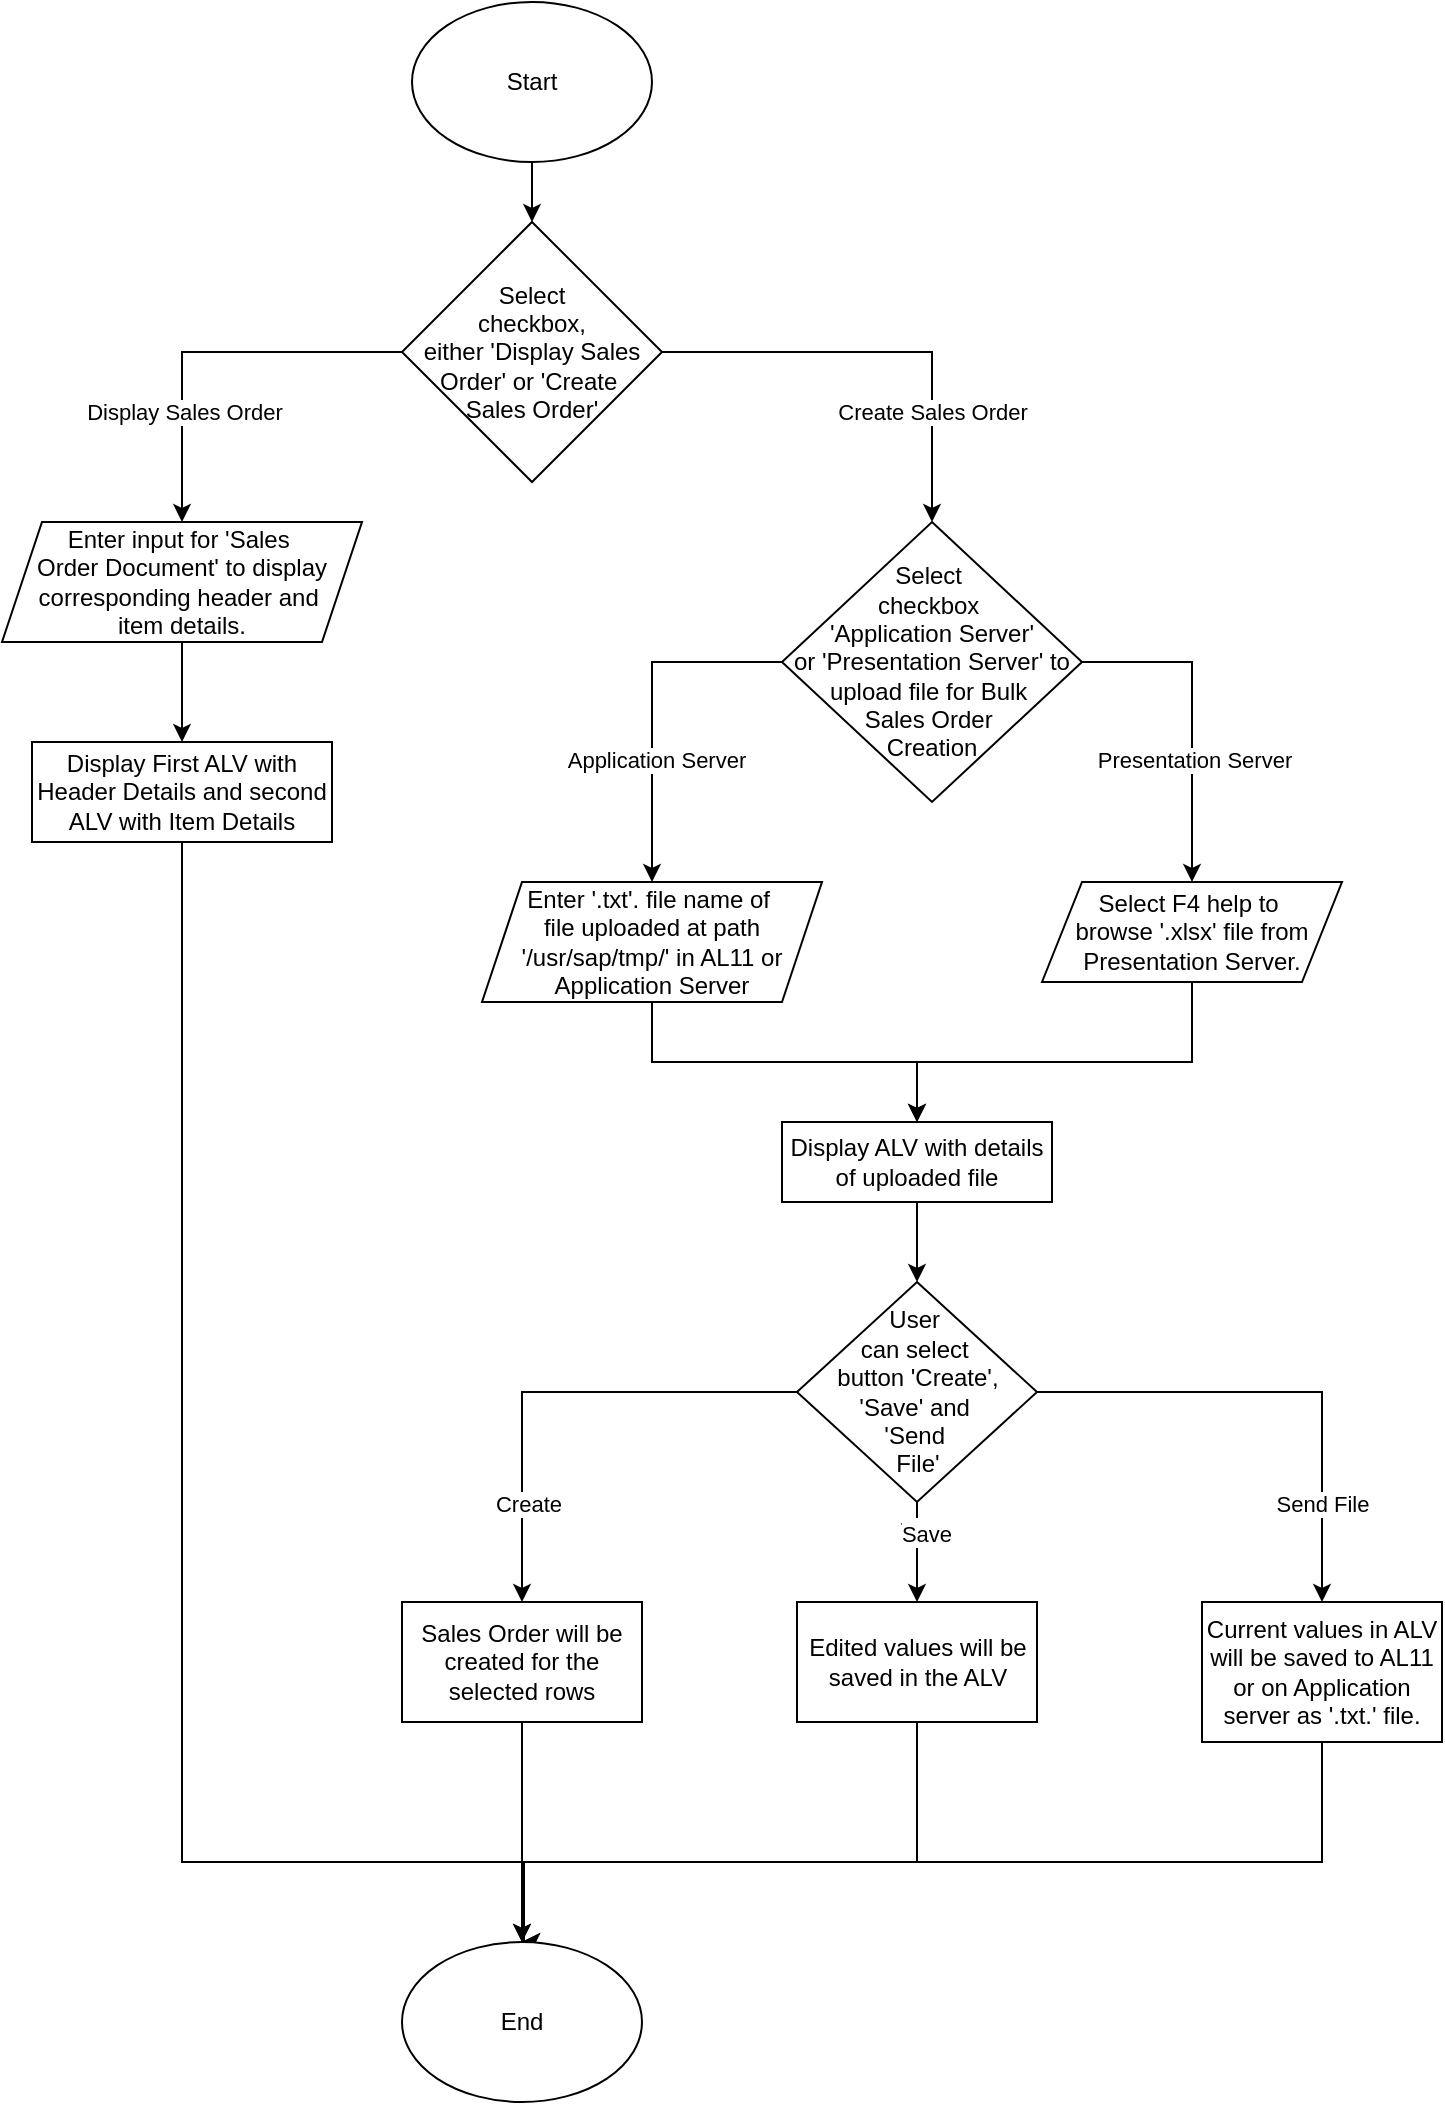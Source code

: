 <mxfile version="24.2.2" type="github">
  <diagram name="Page-1" id="uBfl38D4r06i1AbhlAde">
    <mxGraphModel dx="1055" dy="599" grid="1" gridSize="10" guides="1" tooltips="1" connect="1" arrows="1" fold="1" page="1" pageScale="1" pageWidth="850" pageHeight="1100" math="0" shadow="0">
      <root>
        <mxCell id="0" />
        <mxCell id="1" parent="0" />
        <mxCell id="JuNS-x6AFthRtQ987-oU-3" style="edgeStyle=orthogonalEdgeStyle;rounded=0;orthogonalLoop=1;jettySize=auto;html=1;exitX=0.5;exitY=1;exitDx=0;exitDy=0;entryX=0.5;entryY=0;entryDx=0;entryDy=0;" edge="1" parent="1" source="JuNS-x6AFthRtQ987-oU-1" target="JuNS-x6AFthRtQ987-oU-2">
          <mxGeometry relative="1" as="geometry" />
        </mxCell>
        <mxCell id="JuNS-x6AFthRtQ987-oU-1" value="Start" style="ellipse;whiteSpace=wrap;html=1;" vertex="1" parent="1">
          <mxGeometry x="225" y="10" width="120" height="80" as="geometry" />
        </mxCell>
        <mxCell id="JuNS-x6AFthRtQ987-oU-6" style="edgeStyle=orthogonalEdgeStyle;rounded=0;orthogonalLoop=1;jettySize=auto;html=1;exitX=0;exitY=0.5;exitDx=0;exitDy=0;entryX=0.5;entryY=0;entryDx=0;entryDy=0;" edge="1" parent="1" source="JuNS-x6AFthRtQ987-oU-2" target="JuNS-x6AFthRtQ987-oU-4">
          <mxGeometry relative="1" as="geometry" />
        </mxCell>
        <mxCell id="JuNS-x6AFthRtQ987-oU-16" value="Display Sales Order" style="edgeLabel;html=1;align=center;verticalAlign=middle;resizable=0;points=[];" vertex="1" connectable="0" parent="JuNS-x6AFthRtQ987-oU-6">
          <mxGeometry x="0.43" y="1" relative="1" as="geometry">
            <mxPoint as="offset" />
          </mxGeometry>
        </mxCell>
        <mxCell id="JuNS-x6AFthRtQ987-oU-19" style="edgeStyle=orthogonalEdgeStyle;rounded=0;orthogonalLoop=1;jettySize=auto;html=1;exitX=1;exitY=0.5;exitDx=0;exitDy=0;entryX=0.5;entryY=0;entryDx=0;entryDy=0;" edge="1" parent="1" source="JuNS-x6AFthRtQ987-oU-2" target="JuNS-x6AFthRtQ987-oU-8">
          <mxGeometry relative="1" as="geometry" />
        </mxCell>
        <mxCell id="JuNS-x6AFthRtQ987-oU-20" value="Create Sales Order" style="edgeLabel;html=1;align=center;verticalAlign=middle;resizable=0;points=[];" vertex="1" connectable="0" parent="JuNS-x6AFthRtQ987-oU-19">
          <mxGeometry x="0.494" relative="1" as="geometry">
            <mxPoint as="offset" />
          </mxGeometry>
        </mxCell>
        <mxCell id="JuNS-x6AFthRtQ987-oU-2" value="Select&lt;div&gt;checkbox,&lt;/div&gt;&lt;div&gt;either &#39;Display Sales Order&#39;&amp;nbsp;&lt;span style=&quot;background-color: initial;&quot;&gt;or &#39;Create&amp;nbsp;&lt;/span&gt;&lt;/div&gt;&lt;div&gt;&lt;span style=&quot;background-color: initial;&quot;&gt;Sales Order&#39;&lt;/span&gt;&lt;/div&gt;" style="rhombus;whiteSpace=wrap;html=1;" vertex="1" parent="1">
          <mxGeometry x="220" y="120" width="130" height="130" as="geometry" />
        </mxCell>
        <mxCell id="JuNS-x6AFthRtQ987-oU-22" style="edgeStyle=orthogonalEdgeStyle;rounded=0;orthogonalLoop=1;jettySize=auto;html=1;exitX=0.5;exitY=1;exitDx=0;exitDy=0;entryX=0.5;entryY=0;entryDx=0;entryDy=0;" edge="1" parent="1" source="JuNS-x6AFthRtQ987-oU-4" target="JuNS-x6AFthRtQ987-oU-21">
          <mxGeometry relative="1" as="geometry" />
        </mxCell>
        <mxCell id="JuNS-x6AFthRtQ987-oU-4" value="Enter input for &#39;Sales&amp;nbsp;&lt;div&gt;Order Document&#39; to display corresponding header and&amp;nbsp;&lt;div&gt;item details.&lt;/div&gt;&lt;/div&gt;" style="shape=parallelogram;perimeter=parallelogramPerimeter;whiteSpace=wrap;html=1;fixedSize=1;" vertex="1" parent="1">
          <mxGeometry x="20" y="270" width="180" height="60" as="geometry" />
        </mxCell>
        <mxCell id="JuNS-x6AFthRtQ987-oU-11" style="edgeStyle=orthogonalEdgeStyle;rounded=0;orthogonalLoop=1;jettySize=auto;html=1;exitX=0;exitY=0.5;exitDx=0;exitDy=0;entryX=0.5;entryY=0;entryDx=0;entryDy=0;" edge="1" parent="1" source="JuNS-x6AFthRtQ987-oU-8" target="JuNS-x6AFthRtQ987-oU-9">
          <mxGeometry relative="1" as="geometry" />
        </mxCell>
        <mxCell id="JuNS-x6AFthRtQ987-oU-15" value="Application Server" style="edgeLabel;html=1;align=center;verticalAlign=middle;resizable=0;points=[];" vertex="1" connectable="0" parent="JuNS-x6AFthRtQ987-oU-11">
          <mxGeometry x="0.296" y="2" relative="1" as="geometry">
            <mxPoint as="offset" />
          </mxGeometry>
        </mxCell>
        <mxCell id="JuNS-x6AFthRtQ987-oU-13" style="edgeStyle=orthogonalEdgeStyle;rounded=0;orthogonalLoop=1;jettySize=auto;html=1;entryX=0.5;entryY=0;entryDx=0;entryDy=0;exitX=1;exitY=0.5;exitDx=0;exitDy=0;" edge="1" parent="1" source="JuNS-x6AFthRtQ987-oU-8" target="JuNS-x6AFthRtQ987-oU-10">
          <mxGeometry relative="1" as="geometry" />
        </mxCell>
        <mxCell id="JuNS-x6AFthRtQ987-oU-18" value="Presentation Server" style="edgeLabel;html=1;align=center;verticalAlign=middle;resizable=0;points=[];" vertex="1" connectable="0" parent="JuNS-x6AFthRtQ987-oU-13">
          <mxGeometry x="0.253" y="1" relative="1" as="geometry">
            <mxPoint as="offset" />
          </mxGeometry>
        </mxCell>
        <mxCell id="JuNS-x6AFthRtQ987-oU-8" value="Select&amp;nbsp;&lt;div&gt;checkbox&amp;nbsp;&lt;div&gt;&#39;Application Server&#39; or&lt;span style=&quot;background-color: initial;&quot;&gt;&amp;nbsp;&#39;Presentation Server&#39; to upload&amp;nbsp;&lt;/span&gt;&lt;span style=&quot;background-color: initial;&quot;&gt;file for Bulk&amp;nbsp;&lt;/span&gt;&lt;/div&gt;&lt;div&gt;&lt;span style=&quot;background-color: initial;&quot;&gt;Sales&amp;nbsp;&lt;/span&gt;&lt;span style=&quot;background-color: initial;&quot;&gt;Order&amp;nbsp;&lt;/span&gt;&lt;/div&gt;&lt;div&gt;&lt;span style=&quot;background-color: initial;&quot;&gt;Creation&lt;/span&gt;&lt;/div&gt;&lt;/div&gt;" style="rhombus;whiteSpace=wrap;html=1;" vertex="1" parent="1">
          <mxGeometry x="410" y="270" width="150" height="140" as="geometry" />
        </mxCell>
        <mxCell id="JuNS-x6AFthRtQ987-oU-24" style="edgeStyle=orthogonalEdgeStyle;rounded=0;orthogonalLoop=1;jettySize=auto;html=1;entryX=0.5;entryY=0;entryDx=0;entryDy=0;" edge="1" parent="1" source="JuNS-x6AFthRtQ987-oU-9" target="JuNS-x6AFthRtQ987-oU-23">
          <mxGeometry relative="1" as="geometry" />
        </mxCell>
        <mxCell id="JuNS-x6AFthRtQ987-oU-9" value="Enter &#39;.txt&#39;. file name of&amp;nbsp;&lt;div&gt;file uploaded at path &#39;/usr/sap/tmp/&#39; in AL11 or Application Server&lt;/div&gt;" style="shape=parallelogram;perimeter=parallelogramPerimeter;whiteSpace=wrap;html=1;fixedSize=1;" vertex="1" parent="1">
          <mxGeometry x="260" y="450" width="170" height="60" as="geometry" />
        </mxCell>
        <mxCell id="JuNS-x6AFthRtQ987-oU-25" style="edgeStyle=orthogonalEdgeStyle;rounded=0;orthogonalLoop=1;jettySize=auto;html=1;entryX=0.5;entryY=0;entryDx=0;entryDy=0;" edge="1" parent="1" source="JuNS-x6AFthRtQ987-oU-10" target="JuNS-x6AFthRtQ987-oU-23">
          <mxGeometry relative="1" as="geometry">
            <Array as="points">
              <mxPoint x="615" y="540" />
              <mxPoint x="478" y="540" />
            </Array>
          </mxGeometry>
        </mxCell>
        <mxCell id="JuNS-x6AFthRtQ987-oU-10" value="Select F4 help to&amp;nbsp;&lt;div&gt;browse &#39;.xlsx&#39; file from Presentation Server.&lt;/div&gt;" style="shape=parallelogram;perimeter=parallelogramPerimeter;whiteSpace=wrap;html=1;fixedSize=1;" vertex="1" parent="1">
          <mxGeometry x="540" y="450" width="150" height="50" as="geometry" />
        </mxCell>
        <mxCell id="JuNS-x6AFthRtQ987-oU-39" style="edgeStyle=orthogonalEdgeStyle;rounded=0;orthogonalLoop=1;jettySize=auto;html=1;entryX=0.5;entryY=0;entryDx=0;entryDy=0;" edge="1" parent="1" source="JuNS-x6AFthRtQ987-oU-21" target="JuNS-x6AFthRtQ987-oU-38">
          <mxGeometry relative="1" as="geometry">
            <Array as="points">
              <mxPoint x="110" y="940" />
            </Array>
          </mxGeometry>
        </mxCell>
        <mxCell id="JuNS-x6AFthRtQ987-oU-21" value="Display First ALV with Header Details and second ALV with Item Details" style="rounded=0;whiteSpace=wrap;html=1;" vertex="1" parent="1">
          <mxGeometry x="35" y="380" width="150" height="50" as="geometry" />
        </mxCell>
        <mxCell id="JuNS-x6AFthRtQ987-oU-27" style="edgeStyle=orthogonalEdgeStyle;rounded=0;orthogonalLoop=1;jettySize=auto;html=1;exitX=0.5;exitY=1;exitDx=0;exitDy=0;entryX=0.5;entryY=0;entryDx=0;entryDy=0;" edge="1" parent="1" source="JuNS-x6AFthRtQ987-oU-23" target="JuNS-x6AFthRtQ987-oU-26">
          <mxGeometry relative="1" as="geometry" />
        </mxCell>
        <mxCell id="JuNS-x6AFthRtQ987-oU-23" value="Display ALV with details of uploaded file" style="rounded=0;whiteSpace=wrap;html=1;" vertex="1" parent="1">
          <mxGeometry x="410" y="570" width="135" height="40" as="geometry" />
        </mxCell>
        <mxCell id="JuNS-x6AFthRtQ987-oU-31" style="edgeStyle=orthogonalEdgeStyle;rounded=0;orthogonalLoop=1;jettySize=auto;html=1;exitX=0.5;exitY=1;exitDx=0;exitDy=0;entryX=0.5;entryY=0;entryDx=0;entryDy=0;" edge="1" parent="1" source="JuNS-x6AFthRtQ987-oU-26" target="JuNS-x6AFthRtQ987-oU-29">
          <mxGeometry relative="1" as="geometry" />
        </mxCell>
        <mxCell id="JuNS-x6AFthRtQ987-oU-34" value="Text" style="edgeLabel;html=1;align=center;verticalAlign=middle;resizable=0;points=[];" vertex="1" connectable="0" parent="JuNS-x6AFthRtQ987-oU-31">
          <mxGeometry x="-0.44" y="1" relative="1" as="geometry">
            <mxPoint as="offset" />
          </mxGeometry>
        </mxCell>
        <mxCell id="JuNS-x6AFthRtQ987-oU-36" value="Save" style="edgeLabel;html=1;align=center;verticalAlign=middle;resizable=0;points=[];" vertex="1" connectable="0" parent="JuNS-x6AFthRtQ987-oU-31">
          <mxGeometry x="-0.36" y="4" relative="1" as="geometry">
            <mxPoint as="offset" />
          </mxGeometry>
        </mxCell>
        <mxCell id="JuNS-x6AFthRtQ987-oU-32" style="edgeStyle=orthogonalEdgeStyle;rounded=0;orthogonalLoop=1;jettySize=auto;html=1;exitX=0;exitY=0.5;exitDx=0;exitDy=0;entryX=0.5;entryY=0;entryDx=0;entryDy=0;" edge="1" parent="1" source="JuNS-x6AFthRtQ987-oU-26" target="JuNS-x6AFthRtQ987-oU-28">
          <mxGeometry relative="1" as="geometry" />
        </mxCell>
        <mxCell id="JuNS-x6AFthRtQ987-oU-35" value="Create" style="edgeLabel;html=1;align=center;verticalAlign=middle;resizable=0;points=[];" vertex="1" connectable="0" parent="JuNS-x6AFthRtQ987-oU-32">
          <mxGeometry x="0.596" y="3" relative="1" as="geometry">
            <mxPoint as="offset" />
          </mxGeometry>
        </mxCell>
        <mxCell id="JuNS-x6AFthRtQ987-oU-33" style="edgeStyle=orthogonalEdgeStyle;rounded=0;orthogonalLoop=1;jettySize=auto;html=1;exitX=1;exitY=0.5;exitDx=0;exitDy=0;entryX=0.5;entryY=0;entryDx=0;entryDy=0;" edge="1" parent="1" source="JuNS-x6AFthRtQ987-oU-26" target="JuNS-x6AFthRtQ987-oU-30">
          <mxGeometry relative="1" as="geometry" />
        </mxCell>
        <mxCell id="JuNS-x6AFthRtQ987-oU-37" value="Send File" style="edgeLabel;html=1;align=center;verticalAlign=middle;resizable=0;points=[];" vertex="1" connectable="0" parent="JuNS-x6AFthRtQ987-oU-33">
          <mxGeometry x="0.604" relative="1" as="geometry">
            <mxPoint as="offset" />
          </mxGeometry>
        </mxCell>
        <mxCell id="JuNS-x6AFthRtQ987-oU-26" value="User&amp;nbsp;&lt;div&gt;can&amp;nbsp;&lt;span style=&quot;background-color: initial;&quot;&gt;select&amp;nbsp;&lt;/span&gt;&lt;/div&gt;&lt;div&gt;&lt;span style=&quot;background-color: initial;&quot;&gt;button &#39;Create&#39;, &#39;Save&#39;&amp;nbsp;&lt;/span&gt;&lt;span style=&quot;background-color: initial;&quot;&gt;and&amp;nbsp;&lt;/span&gt;&lt;/div&gt;&lt;div&gt;&lt;span style=&quot;background-color: initial;&quot;&gt;&#39;Send&amp;nbsp;&lt;/span&gt;&lt;div&gt;File&#39;&lt;/div&gt;&lt;/div&gt;" style="rhombus;whiteSpace=wrap;html=1;" vertex="1" parent="1">
          <mxGeometry x="417.5" y="650" width="120" height="110" as="geometry" />
        </mxCell>
        <mxCell id="JuNS-x6AFthRtQ987-oU-40" style="edgeStyle=orthogonalEdgeStyle;rounded=0;orthogonalLoop=1;jettySize=auto;html=1;entryX=0.5;entryY=0;entryDx=0;entryDy=0;" edge="1" parent="1" source="JuNS-x6AFthRtQ987-oU-28" target="JuNS-x6AFthRtQ987-oU-38">
          <mxGeometry relative="1" as="geometry" />
        </mxCell>
        <mxCell id="JuNS-x6AFthRtQ987-oU-28" value="Sales Order will be created for the selected rows" style="rounded=0;whiteSpace=wrap;html=1;" vertex="1" parent="1">
          <mxGeometry x="220" y="810" width="120" height="60" as="geometry" />
        </mxCell>
        <mxCell id="JuNS-x6AFthRtQ987-oU-41" style="edgeStyle=orthogonalEdgeStyle;rounded=0;orthogonalLoop=1;jettySize=auto;html=1;exitX=0.5;exitY=1;exitDx=0;exitDy=0;" edge="1" parent="1" source="JuNS-x6AFthRtQ987-oU-29">
          <mxGeometry relative="1" as="geometry">
            <mxPoint x="280" y="980.0" as="targetPoint" />
            <Array as="points">
              <mxPoint x="477" y="940" />
              <mxPoint x="281" y="940" />
              <mxPoint x="281" y="980" />
            </Array>
          </mxGeometry>
        </mxCell>
        <mxCell id="JuNS-x6AFthRtQ987-oU-29" value="Edited values will be saved in the ALV" style="rounded=0;whiteSpace=wrap;html=1;" vertex="1" parent="1">
          <mxGeometry x="417.5" y="810" width="120" height="60" as="geometry" />
        </mxCell>
        <mxCell id="JuNS-x6AFthRtQ987-oU-42" style="edgeStyle=orthogonalEdgeStyle;rounded=0;orthogonalLoop=1;jettySize=auto;html=1;exitX=0.5;exitY=1;exitDx=0;exitDy=0;" edge="1" parent="1" source="JuNS-x6AFthRtQ987-oU-30">
          <mxGeometry relative="1" as="geometry">
            <mxPoint x="280" y="980.0" as="targetPoint" />
            <Array as="points">
              <mxPoint x="680" y="940" />
              <mxPoint x="281" y="940" />
              <mxPoint x="281" y="980" />
            </Array>
          </mxGeometry>
        </mxCell>
        <mxCell id="JuNS-x6AFthRtQ987-oU-30" value="Current values in ALV will be saved to AL11 or on Application server as &#39;.txt.&#39; file." style="rounded=0;whiteSpace=wrap;html=1;" vertex="1" parent="1">
          <mxGeometry x="620" y="810" width="120" height="70" as="geometry" />
        </mxCell>
        <mxCell id="JuNS-x6AFthRtQ987-oU-38" value="End" style="ellipse;whiteSpace=wrap;html=1;" vertex="1" parent="1">
          <mxGeometry x="220" y="980" width="120" height="80" as="geometry" />
        </mxCell>
      </root>
    </mxGraphModel>
  </diagram>
</mxfile>
